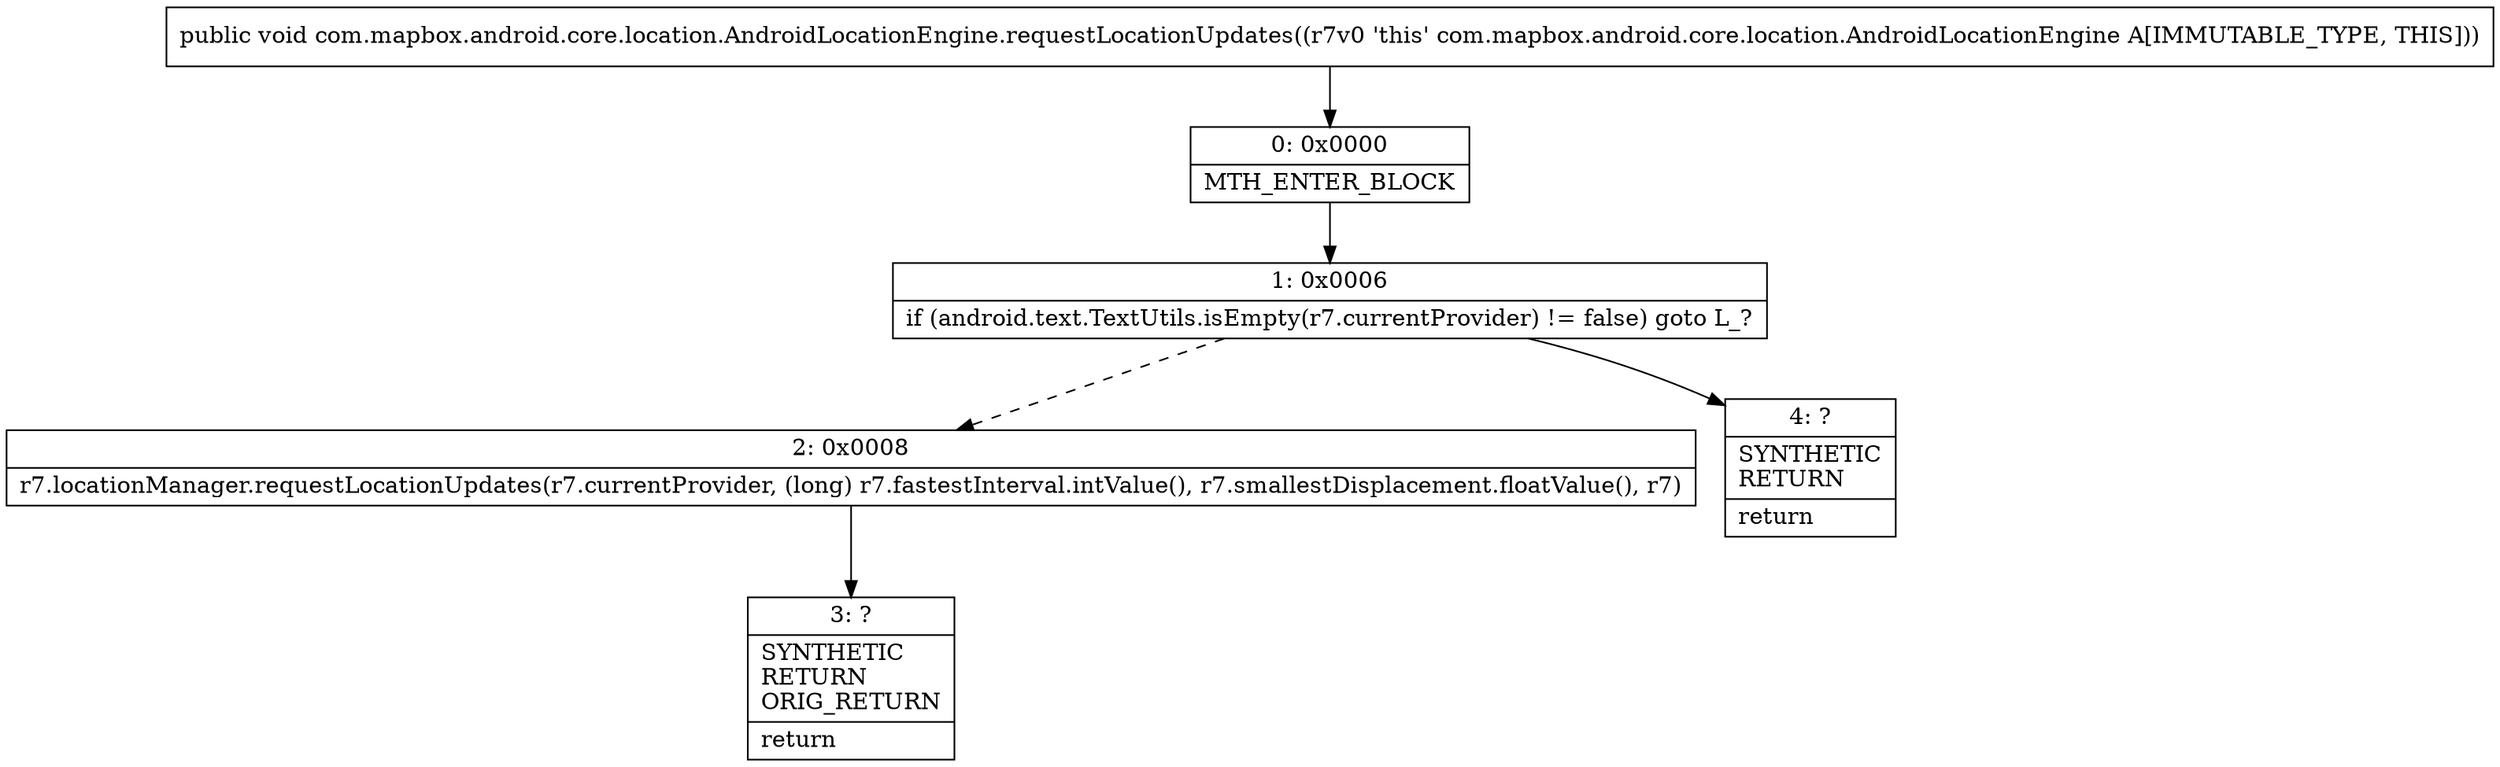 digraph "CFG forcom.mapbox.android.core.location.AndroidLocationEngine.requestLocationUpdates()V" {
Node_0 [shape=record,label="{0\:\ 0x0000|MTH_ENTER_BLOCK\l}"];
Node_1 [shape=record,label="{1\:\ 0x0006|if (android.text.TextUtils.isEmpty(r7.currentProvider) != false) goto L_?\l}"];
Node_2 [shape=record,label="{2\:\ 0x0008|r7.locationManager.requestLocationUpdates(r7.currentProvider, (long) r7.fastestInterval.intValue(), r7.smallestDisplacement.floatValue(), r7)\l}"];
Node_3 [shape=record,label="{3\:\ ?|SYNTHETIC\lRETURN\lORIG_RETURN\l|return\l}"];
Node_4 [shape=record,label="{4\:\ ?|SYNTHETIC\lRETURN\l|return\l}"];
MethodNode[shape=record,label="{public void com.mapbox.android.core.location.AndroidLocationEngine.requestLocationUpdates((r7v0 'this' com.mapbox.android.core.location.AndroidLocationEngine A[IMMUTABLE_TYPE, THIS])) }"];
MethodNode -> Node_0;
Node_0 -> Node_1;
Node_1 -> Node_2[style=dashed];
Node_1 -> Node_4;
Node_2 -> Node_3;
}

